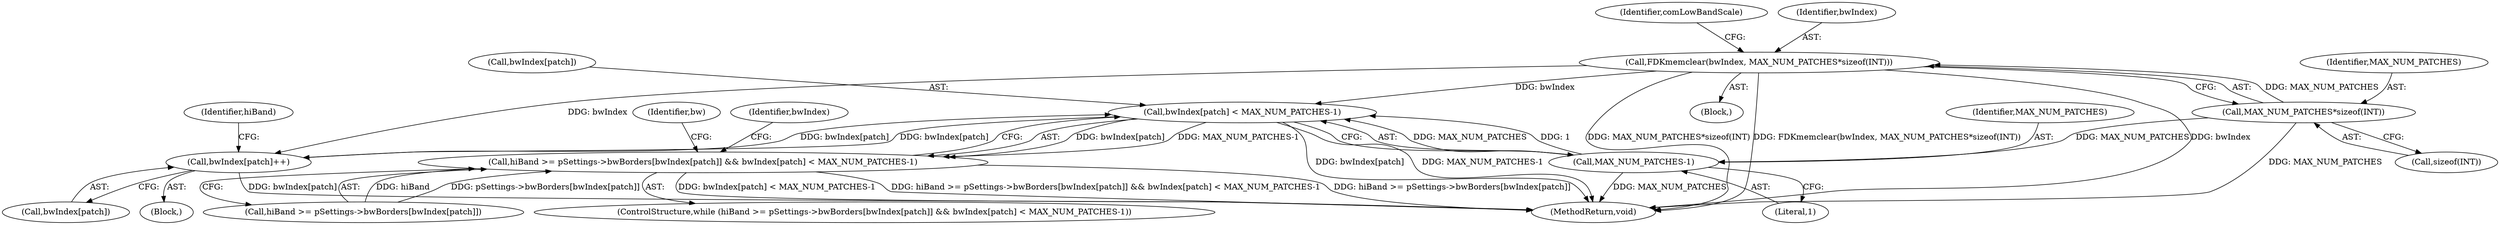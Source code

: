 digraph "0_Android_8e3be529372892e20ccf196809bc73276c822189@array" {
"1001655" [label="(Call,bwIndex[patch] < MAX_NUM_PATCHES-1)"];
"1000356" [label="(Call,FDKmemclear(bwIndex, MAX_NUM_PATCHES*sizeof(INT)))"];
"1000358" [label="(Call,MAX_NUM_PATCHES*sizeof(INT))"];
"1001663" [label="(Call,bwIndex[patch]++)"];
"1001655" [label="(Call,bwIndex[patch] < MAX_NUM_PATCHES-1)"];
"1001659" [label="(Call,MAX_NUM_PATCHES-1)"];
"1001645" [label="(Call,hiBand >= pSettings->bwBorders[bwIndex[patch]] && bwIndex[patch] < MAX_NUM_PATCHES-1)"];
"1001644" [label="(ControlStructure,while (hiBand >= pSettings->bwBorders[bwIndex[patch]] && bwIndex[patch] < MAX_NUM_PATCHES-1))"];
"1000358" [label="(Call,MAX_NUM_PATCHES*sizeof(INT))"];
"1001655" [label="(Call,bwIndex[patch] < MAX_NUM_PATCHES-1)"];
"1001645" [label="(Call,hiBand >= pSettings->bwBorders[bwIndex[patch]] && bwIndex[patch] < MAX_NUM_PATCHES-1)"];
"1001661" [label="(Literal,1)"];
"1000178" [label="(Block,)"];
"1000359" [label="(Identifier,MAX_NUM_PATCHES)"];
"1001647" [label="(Identifier,hiBand)"];
"1001656" [label="(Call,bwIndex[patch])"];
"1001659" [label="(Call,MAX_NUM_PATCHES-1)"];
"1000360" [label="(Call,sizeof(INT))"];
"1001663" [label="(Call,bwIndex[patch]++)"];
"1001646" [label="(Call,hiBand >= pSettings->bwBorders[bwIndex[patch]])"];
"1000363" [label="(Identifier,comLowBandScale)"];
"1001662" [label="(Block,)"];
"1002027" [label="(MethodReturn,void)"];
"1001665" [label="(Identifier,bwIndex)"];
"1001668" [label="(Identifier,bw)"];
"1000357" [label="(Identifier,bwIndex)"];
"1001660" [label="(Identifier,MAX_NUM_PATCHES)"];
"1000356" [label="(Call,FDKmemclear(bwIndex, MAX_NUM_PATCHES*sizeof(INT)))"];
"1001664" [label="(Call,bwIndex[patch])"];
"1001655" -> "1001645"  [label="AST: "];
"1001655" -> "1001659"  [label="CFG: "];
"1001656" -> "1001655"  [label="AST: "];
"1001659" -> "1001655"  [label="AST: "];
"1001645" -> "1001655"  [label="CFG: "];
"1001655" -> "1002027"  [label="DDG: bwIndex[patch]"];
"1001655" -> "1002027"  [label="DDG: MAX_NUM_PATCHES-1"];
"1001655" -> "1001645"  [label="DDG: bwIndex[patch]"];
"1001655" -> "1001645"  [label="DDG: MAX_NUM_PATCHES-1"];
"1000356" -> "1001655"  [label="DDG: bwIndex"];
"1001663" -> "1001655"  [label="DDG: bwIndex[patch]"];
"1001659" -> "1001655"  [label="DDG: MAX_NUM_PATCHES"];
"1001659" -> "1001655"  [label="DDG: 1"];
"1001655" -> "1001663"  [label="DDG: bwIndex[patch]"];
"1000356" -> "1000178"  [label="AST: "];
"1000356" -> "1000358"  [label="CFG: "];
"1000357" -> "1000356"  [label="AST: "];
"1000358" -> "1000356"  [label="AST: "];
"1000363" -> "1000356"  [label="CFG: "];
"1000356" -> "1002027"  [label="DDG: FDKmemclear(bwIndex, MAX_NUM_PATCHES*sizeof(INT))"];
"1000356" -> "1002027"  [label="DDG: bwIndex"];
"1000356" -> "1002027"  [label="DDG: MAX_NUM_PATCHES*sizeof(INT)"];
"1000358" -> "1000356"  [label="DDG: MAX_NUM_PATCHES"];
"1000356" -> "1001663"  [label="DDG: bwIndex"];
"1000358" -> "1000360"  [label="CFG: "];
"1000359" -> "1000358"  [label="AST: "];
"1000360" -> "1000358"  [label="AST: "];
"1000358" -> "1002027"  [label="DDG: MAX_NUM_PATCHES"];
"1000358" -> "1001659"  [label="DDG: MAX_NUM_PATCHES"];
"1001663" -> "1001662"  [label="AST: "];
"1001663" -> "1001664"  [label="CFG: "];
"1001664" -> "1001663"  [label="AST: "];
"1001647" -> "1001663"  [label="CFG: "];
"1001663" -> "1002027"  [label="DDG: bwIndex[patch]"];
"1001659" -> "1001661"  [label="CFG: "];
"1001660" -> "1001659"  [label="AST: "];
"1001661" -> "1001659"  [label="AST: "];
"1001659" -> "1002027"  [label="DDG: MAX_NUM_PATCHES"];
"1001645" -> "1001644"  [label="AST: "];
"1001645" -> "1001646"  [label="CFG: "];
"1001646" -> "1001645"  [label="AST: "];
"1001665" -> "1001645"  [label="CFG: "];
"1001668" -> "1001645"  [label="CFG: "];
"1001645" -> "1002027"  [label="DDG: hiBand >= pSettings->bwBorders[bwIndex[patch]] && bwIndex[patch] < MAX_NUM_PATCHES-1"];
"1001645" -> "1002027"  [label="DDG: hiBand >= pSettings->bwBorders[bwIndex[patch]]"];
"1001645" -> "1002027"  [label="DDG: bwIndex[patch] < MAX_NUM_PATCHES-1"];
"1001646" -> "1001645"  [label="DDG: hiBand"];
"1001646" -> "1001645"  [label="DDG: pSettings->bwBorders[bwIndex[patch]]"];
}
